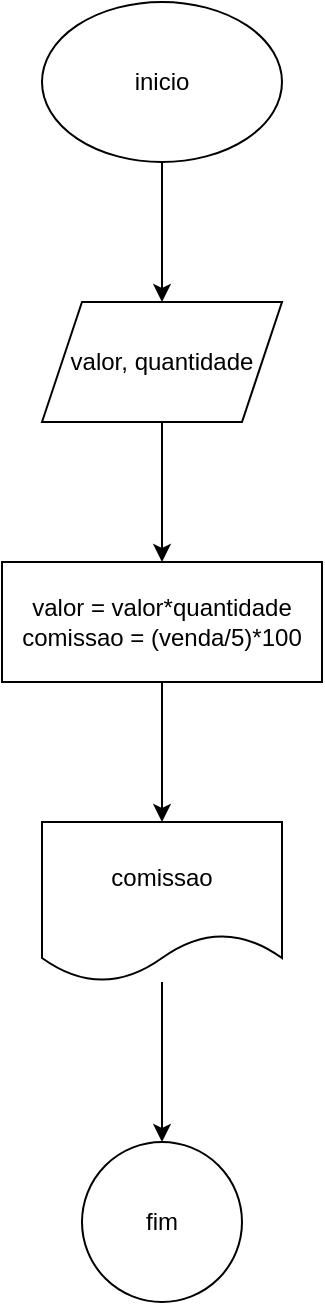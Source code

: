 <mxfile version="26.1.1">
  <diagram name="Página-1" id="9keKmyIkw__XscfO2x09">
    <mxGraphModel dx="1050" dy="557" grid="1" gridSize="10" guides="1" tooltips="1" connect="1" arrows="1" fold="1" page="1" pageScale="1" pageWidth="827" pageHeight="1169" math="0" shadow="0">
      <root>
        <mxCell id="0" />
        <mxCell id="1" parent="0" />
        <mxCell id="AbXDP5d76ZmuEYkQfilR-3" value="" style="edgeStyle=orthogonalEdgeStyle;rounded=0;orthogonalLoop=1;jettySize=auto;html=1;" edge="1" parent="1" source="AbXDP5d76ZmuEYkQfilR-1" target="AbXDP5d76ZmuEYkQfilR-2">
          <mxGeometry relative="1" as="geometry" />
        </mxCell>
        <mxCell id="AbXDP5d76ZmuEYkQfilR-1" value="inicio" style="ellipse;whiteSpace=wrap;html=1;" vertex="1" parent="1">
          <mxGeometry x="340" y="30" width="120" height="80" as="geometry" />
        </mxCell>
        <mxCell id="AbXDP5d76ZmuEYkQfilR-5" value="" style="edgeStyle=orthogonalEdgeStyle;rounded=0;orthogonalLoop=1;jettySize=auto;html=1;" edge="1" parent="1" source="AbXDP5d76ZmuEYkQfilR-2" target="AbXDP5d76ZmuEYkQfilR-4">
          <mxGeometry relative="1" as="geometry" />
        </mxCell>
        <mxCell id="AbXDP5d76ZmuEYkQfilR-2" value="valor, quantidade" style="shape=parallelogram;perimeter=parallelogramPerimeter;whiteSpace=wrap;html=1;fixedSize=1;" vertex="1" parent="1">
          <mxGeometry x="340" y="180" width="120" height="60" as="geometry" />
        </mxCell>
        <mxCell id="AbXDP5d76ZmuEYkQfilR-8" value="" style="edgeStyle=orthogonalEdgeStyle;rounded=0;orthogonalLoop=1;jettySize=auto;html=1;" edge="1" parent="1" source="AbXDP5d76ZmuEYkQfilR-4" target="AbXDP5d76ZmuEYkQfilR-7">
          <mxGeometry relative="1" as="geometry" />
        </mxCell>
        <mxCell id="AbXDP5d76ZmuEYkQfilR-4" value="valor = valor*quantidade&lt;div&gt;comissao = (venda/5)*100&lt;/div&gt;" style="whiteSpace=wrap;html=1;" vertex="1" parent="1">
          <mxGeometry x="320" y="310" width="160" height="60" as="geometry" />
        </mxCell>
        <mxCell id="AbXDP5d76ZmuEYkQfilR-6" style="edgeStyle=orthogonalEdgeStyle;rounded=0;orthogonalLoop=1;jettySize=auto;html=1;exitX=0.5;exitY=1;exitDx=0;exitDy=0;" edge="1" parent="1" source="AbXDP5d76ZmuEYkQfilR-2" target="AbXDP5d76ZmuEYkQfilR-2">
          <mxGeometry relative="1" as="geometry" />
        </mxCell>
        <mxCell id="AbXDP5d76ZmuEYkQfilR-10" value="" style="edgeStyle=orthogonalEdgeStyle;rounded=0;orthogonalLoop=1;jettySize=auto;html=1;" edge="1" parent="1" source="AbXDP5d76ZmuEYkQfilR-7" target="AbXDP5d76ZmuEYkQfilR-9">
          <mxGeometry relative="1" as="geometry" />
        </mxCell>
        <mxCell id="AbXDP5d76ZmuEYkQfilR-7" value="comissao" style="shape=document;whiteSpace=wrap;html=1;boundedLbl=1;" vertex="1" parent="1">
          <mxGeometry x="340" y="440" width="120" height="80" as="geometry" />
        </mxCell>
        <mxCell id="AbXDP5d76ZmuEYkQfilR-9" value="fim" style="ellipse;whiteSpace=wrap;html=1;" vertex="1" parent="1">
          <mxGeometry x="360" y="600" width="80" height="80" as="geometry" />
        </mxCell>
      </root>
    </mxGraphModel>
  </diagram>
</mxfile>
